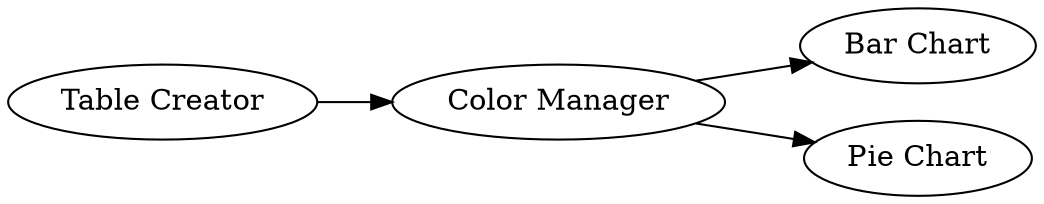 digraph {
	2 -> 3
	2 -> 4
	1 -> 2
	1 [label="Table Creator"]
	4 [label="Pie Chart"]
	3 [label="Bar Chart"]
	2 [label="Color Manager"]
	rankdir=LR
}
